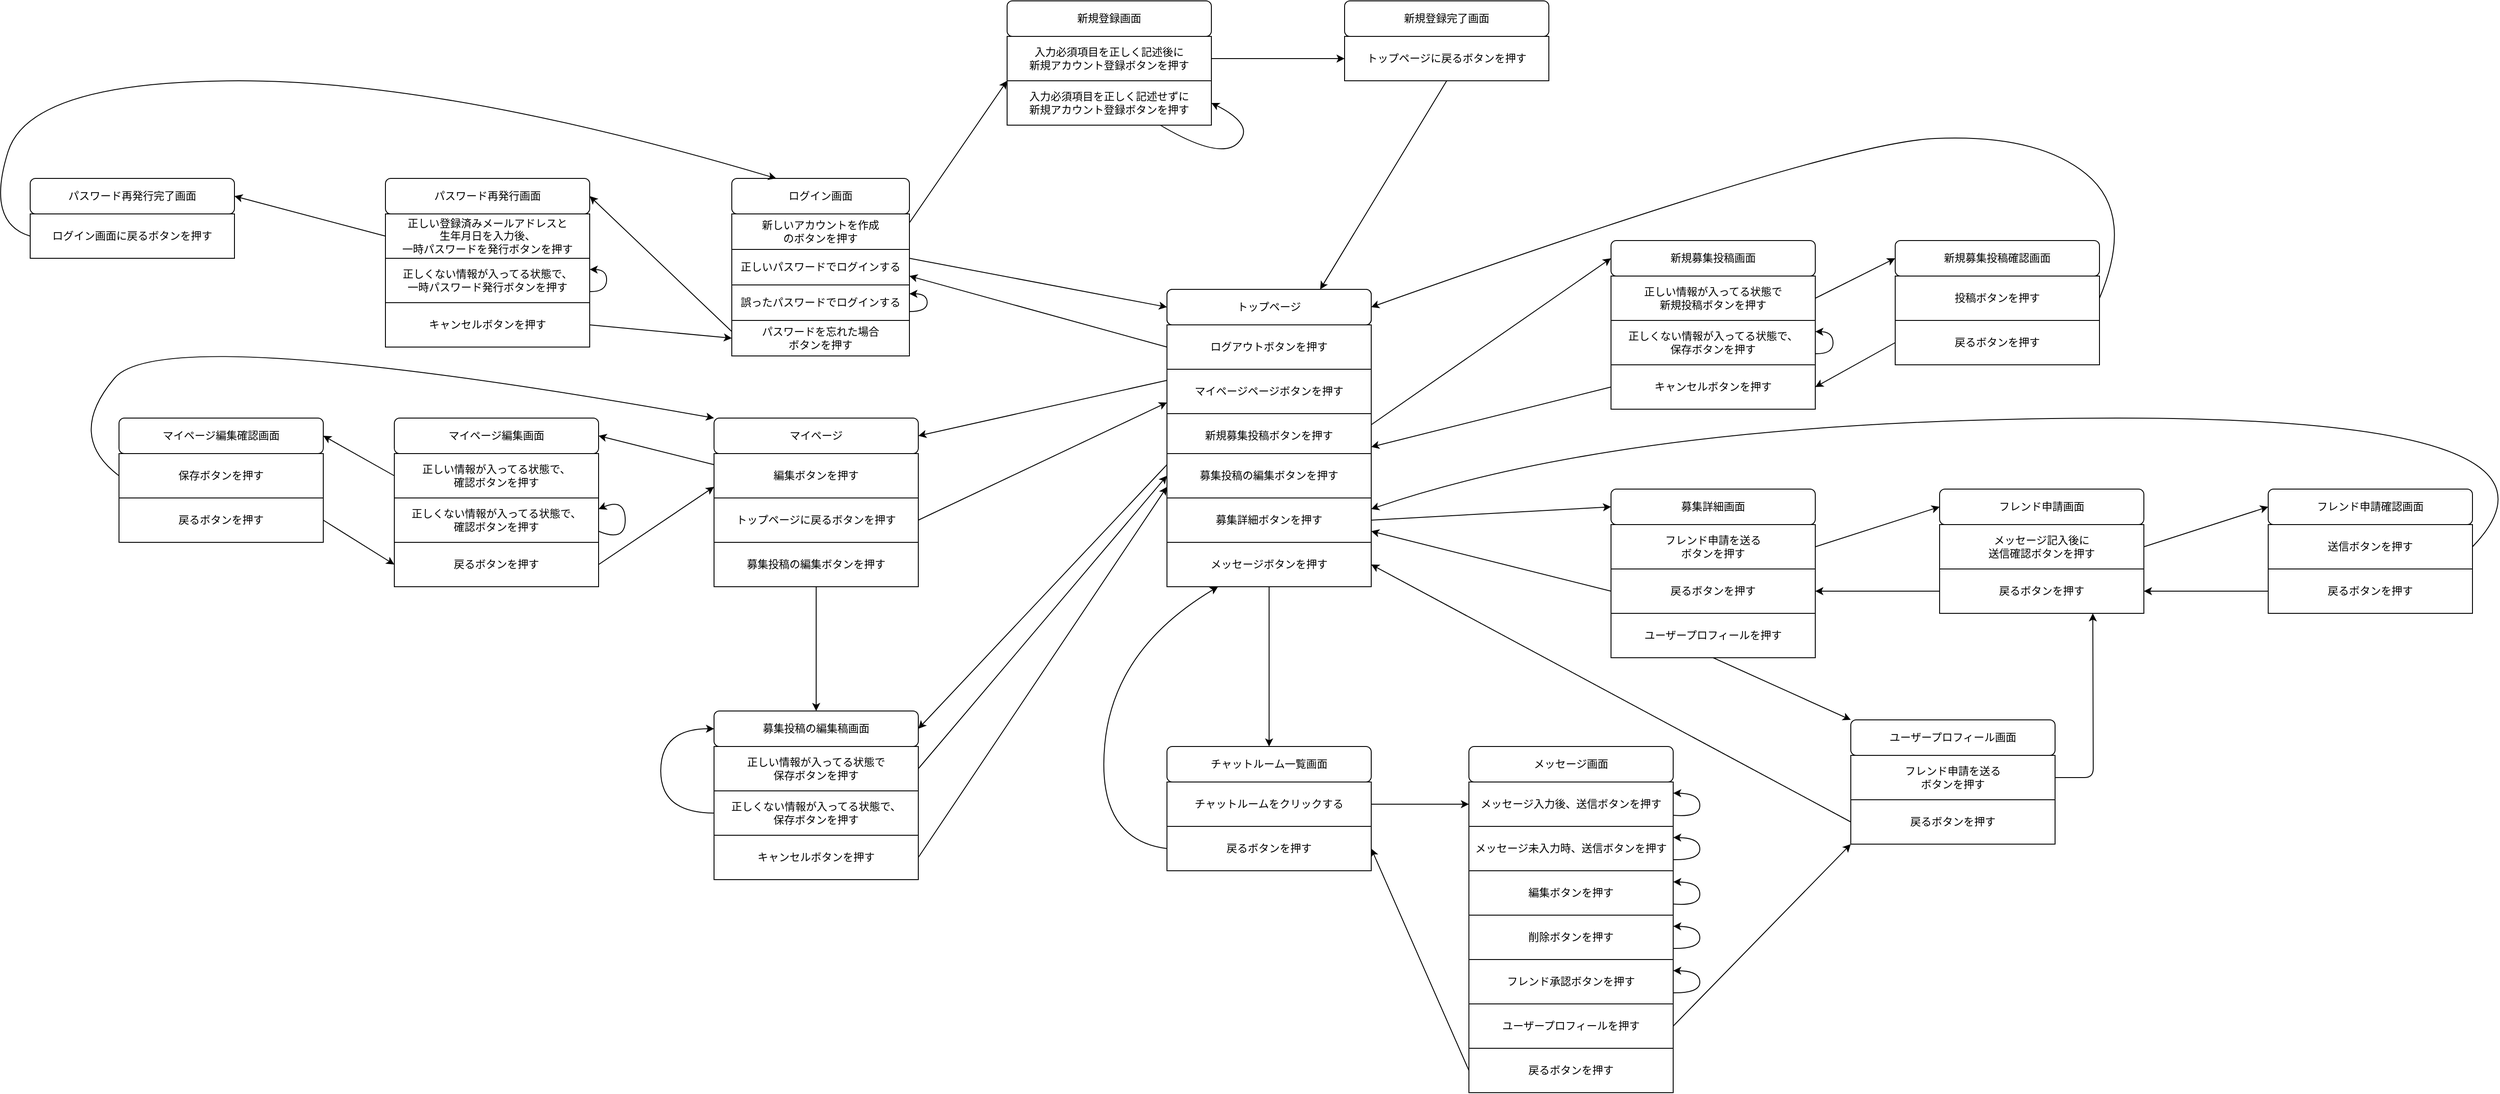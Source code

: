 <mxfile>
    <diagram id="ohe-i1M4ve1gTHTr1Yyn" name="ページ1">
        <mxGraphModel dx="2210" dy="1959" grid="1" gridSize="10" guides="1" tooltips="1" connect="1" arrows="1" fold="1" page="1" pageScale="1" pageWidth="827" pageHeight="1169" math="0" shadow="0">
            <root>
                <mxCell id="0"/>
                <mxCell id="1" parent="0"/>
                <mxCell id="9" value="" style="endArrow=classic;html=1;exitX=1;exitY=0.25;exitDx=0;exitDy=0;entryX=0;entryY=0;entryDx=0;entryDy=0;" parent="1" source="35" target="8" edge="1">
                    <mxGeometry width="50" height="50" relative="1" as="geometry">
                        <mxPoint x="620" y="70" as="sourcePoint"/>
                        <mxPoint x="670" y="20" as="targetPoint"/>
                    </mxGeometry>
                </mxCell>
                <mxCell id="11" value="" style="endArrow=classic;html=1;exitX=1;exitY=0.5;exitDx=0;exitDy=0;entryX=0;entryY=0.5;entryDx=0;entryDy=0;" parent="1" source="7" target="13" edge="1">
                    <mxGeometry width="50" height="50" relative="1" as="geometry">
                        <mxPoint x="660" y="-230" as="sourcePoint"/>
                        <mxPoint x="790" y="-220" as="targetPoint"/>
                    </mxGeometry>
                </mxCell>
                <mxCell id="14" value="" style="endArrow=classic;html=1;exitX=0.5;exitY=1;exitDx=0;exitDy=0;entryX=0.75;entryY=0;entryDx=0;entryDy=0;" parent="1" source="13" target="29" edge="1">
                    <mxGeometry width="50" height="50" relative="1" as="geometry">
                        <mxPoint x="640" y="-215" as="sourcePoint"/>
                        <mxPoint x="630" y="130" as="targetPoint"/>
                    </mxGeometry>
                </mxCell>
                <mxCell id="19" value="" style="group" parent="1" vertex="1" connectable="0">
                    <mxGeometry x="390" y="-190" width="280" height="180" as="geometry"/>
                </mxCell>
                <mxCell id="6" value="新規登録画面" style="rounded=1;whiteSpace=wrap;html=1;" parent="19" vertex="1">
                    <mxGeometry width="230" height="40" as="geometry"/>
                </mxCell>
                <mxCell id="7" value="入力必須項目を正しく記述後に&lt;br&gt;新規アカウント登録ボタンを押す" style="rounded=0;whiteSpace=wrap;html=1;" parent="19" vertex="1">
                    <mxGeometry y="40" width="230" height="50" as="geometry"/>
                </mxCell>
                <mxCell id="8" value="入力必須項目を正しく記述せずに&lt;br&gt;新規アカウント登録ボタンを押す" style="rounded=0;whiteSpace=wrap;html=1;" parent="19" vertex="1">
                    <mxGeometry y="90" width="230" height="50" as="geometry"/>
                </mxCell>
                <mxCell id="10" value="" style="curved=1;endArrow=classic;html=1;exitX=0.75;exitY=1;exitDx=0;exitDy=0;entryX=1;entryY=0.5;entryDx=0;entryDy=0;" parent="19" source="8" target="8" edge="1">
                    <mxGeometry width="50" height="50" relative="1" as="geometry">
                        <mxPoint x="220" y="360" as="sourcePoint"/>
                        <mxPoint x="310" y="140" as="targetPoint"/>
                        <Array as="points">
                            <mxPoint x="240" y="180"/>
                            <mxPoint x="280" y="140"/>
                        </Array>
                    </mxGeometry>
                </mxCell>
                <mxCell id="20" value="" style="group" parent="1" vertex="1" connectable="0">
                    <mxGeometry x="770" y="-190" width="230" height="90" as="geometry"/>
                </mxCell>
                <mxCell id="12" value="新規登録完了画面" style="rounded=1;whiteSpace=wrap;html=1;" parent="20" vertex="1">
                    <mxGeometry width="230" height="40" as="geometry"/>
                </mxCell>
                <mxCell id="13" value="トップページに戻るボタンを押す" style="rounded=0;whiteSpace=wrap;html=1;" parent="20" vertex="1">
                    <mxGeometry y="40" width="230" height="50" as="geometry"/>
                </mxCell>
                <mxCell id="37" value="" style="endArrow=classic;html=1;entryX=0;entryY=0.5;entryDx=0;entryDy=0;exitX=1;exitY=0.25;exitDx=0;exitDy=0;" parent="1" source="5" target="80" edge="1">
                    <mxGeometry width="50" height="50" relative="1" as="geometry">
                        <mxPoint x="310" y="200" as="sourcePoint"/>
                        <mxPoint x="460" y="200" as="targetPoint"/>
                    </mxGeometry>
                </mxCell>
                <mxCell id="38" value="" style="endArrow=classic;html=1;entryX=1;entryY=0.75;entryDx=0;entryDy=0;exitX=0;exitY=0.5;exitDx=0;exitDy=0;" parent="1" source="31" target="5" edge="1">
                    <mxGeometry width="50" height="50" relative="1" as="geometry">
                        <mxPoint x="440" y="280" as="sourcePoint"/>
                        <mxPoint x="580" y="210" as="targetPoint"/>
                    </mxGeometry>
                </mxCell>
                <mxCell id="43" value="" style="endArrow=classic;html=1;entryX=1;entryY=0.5;entryDx=0;entryDy=0;exitX=0;exitY=0.25;exitDx=0;exitDy=0;" parent="1" source="32" target="41" edge="1">
                    <mxGeometry width="50" height="50" relative="1" as="geometry">
                        <mxPoint x="830" y="220" as="sourcePoint"/>
                        <mxPoint x="1100" y="175" as="targetPoint"/>
                    </mxGeometry>
                </mxCell>
                <mxCell id="44" value="" style="endArrow=classic;html=1;exitX=1;exitY=0.5;exitDx=0;exitDy=0;entryX=0;entryY=0.75;entryDx=0;entryDy=0;" parent="1" source="42" target="32" edge="1">
                    <mxGeometry width="50" height="50" relative="1" as="geometry">
                        <mxPoint x="810" y="247.5" as="sourcePoint"/>
                        <mxPoint x="840" y="260" as="targetPoint"/>
                    </mxGeometry>
                </mxCell>
                <mxCell id="46" value="" style="group" parent="1" vertex="1" connectable="0">
                    <mxGeometry x="-300" y="280" width="230" height="140" as="geometry"/>
                </mxCell>
                <mxCell id="47" value="正しい情報が入ってる状態で、&lt;br&gt;確認ボタンを押す" style="rounded=0;whiteSpace=wrap;html=1;" parent="46" vertex="1">
                    <mxGeometry y="40" width="230" height="50" as="geometry"/>
                </mxCell>
                <mxCell id="48" value="マイページ編集画面" style="rounded=1;whiteSpace=wrap;html=1;" parent="46" vertex="1">
                    <mxGeometry width="230" height="40" as="geometry"/>
                </mxCell>
                <mxCell id="50" value="正しくない情報が入ってる状態で、&lt;br&gt;確認ボタンを押す" style="rounded=0;whiteSpace=wrap;html=1;" parent="46" vertex="1">
                    <mxGeometry y="90" width="230" height="50" as="geometry"/>
                </mxCell>
                <mxCell id="53" value="" style="curved=1;endArrow=classic;html=1;exitX=1;exitY=0.75;exitDx=0;exitDy=0;entryX=1;entryY=0.25;entryDx=0;entryDy=0;" parent="46" source="50" target="50" edge="1">
                    <mxGeometry width="50" height="50" relative="1" as="geometry">
                        <mxPoint x="180" y="145" as="sourcePoint"/>
                        <mxPoint x="237.5" y="120" as="targetPoint"/>
                        <Array as="points">
                            <mxPoint x="260" y="140"/>
                            <mxPoint x="260" y="90"/>
                        </Array>
                    </mxGeometry>
                </mxCell>
                <mxCell id="51" value="" style="endArrow=classic;html=1;exitX=0;exitY=0.25;exitDx=0;exitDy=0;entryX=1;entryY=0.5;entryDx=0;entryDy=0;" parent="1" source="40" target="48" edge="1">
                    <mxGeometry width="50" height="50" relative="1" as="geometry">
                        <mxPoint x="1170" y="337.5" as="sourcePoint"/>
                        <mxPoint x="20" y="430" as="targetPoint"/>
                    </mxGeometry>
                </mxCell>
                <mxCell id="52" value="" style="endArrow=classic;html=1;exitX=0;exitY=0.5;exitDx=0;exitDy=0;entryX=1;entryY=0.5;entryDx=0;entryDy=0;" parent="1" source="47" target="188" edge="1">
                    <mxGeometry width="50" height="50" relative="1" as="geometry">
                        <mxPoint x="1180" y="205" as="sourcePoint"/>
                        <mxPoint x="-370" y="345" as="targetPoint"/>
                    </mxGeometry>
                </mxCell>
                <mxCell id="58" value="新規募集投稿ボタンを押す" style="rounded=0;whiteSpace=wrap;html=1;" parent="1" vertex="1">
                    <mxGeometry x="570" y="275" width="230" height="50" as="geometry"/>
                </mxCell>
                <mxCell id="29" value="トップページ" style="rounded=1;whiteSpace=wrap;html=1;" parent="1" vertex="1">
                    <mxGeometry x="570" y="135" width="230" height="40" as="geometry"/>
                </mxCell>
                <mxCell id="31" value="ログアウトボタンを押す" style="rounded=0;whiteSpace=wrap;html=1;" parent="1" vertex="1">
                    <mxGeometry x="570" y="175" width="230" height="50" as="geometry"/>
                </mxCell>
                <mxCell id="32" value="マイページページボタンを押す" style="rounded=0;whiteSpace=wrap;html=1;" parent="1" vertex="1">
                    <mxGeometry x="570" y="225" width="230" height="50" as="geometry"/>
                </mxCell>
                <mxCell id="39" value="募集投稿の編集ボタンを押す" style="rounded=0;whiteSpace=wrap;html=1;" parent="1" vertex="1">
                    <mxGeometry x="570" y="320" width="230" height="50" as="geometry"/>
                </mxCell>
                <mxCell id="60" value="" style="group" parent="1" vertex="1" connectable="0">
                    <mxGeometry x="60" y="280" width="230" height="190" as="geometry"/>
                </mxCell>
                <mxCell id="59" value="募集投稿の編集ボタンを押す" style="rounded=0;whiteSpace=wrap;html=1;" parent="60" vertex="1">
                    <mxGeometry y="140" width="230" height="50" as="geometry"/>
                </mxCell>
                <mxCell id="40" value="編集ボタンを押す" style="rounded=0;whiteSpace=wrap;html=1;" parent="60" vertex="1">
                    <mxGeometry y="40" width="230" height="50" as="geometry"/>
                </mxCell>
                <mxCell id="41" value="マイページ" style="rounded=1;whiteSpace=wrap;html=1;" parent="60" vertex="1">
                    <mxGeometry width="230" height="40" as="geometry"/>
                </mxCell>
                <mxCell id="42" value="トップページに戻るボタンを押す" style="rounded=0;whiteSpace=wrap;html=1;" parent="60" vertex="1">
                    <mxGeometry y="90" width="230" height="50" as="geometry"/>
                </mxCell>
                <mxCell id="61" value="" style="endArrow=classic;html=1;entryX=0.5;entryY=0;entryDx=0;entryDy=0;exitX=0.5;exitY=1;exitDx=0;exitDy=0;" parent="1" source="59" target="56" edge="1">
                    <mxGeometry width="50" height="50" relative="1" as="geometry">
                        <mxPoint x="1060" y="145" as="sourcePoint"/>
                        <mxPoint x="810" y="260" as="targetPoint"/>
                    </mxGeometry>
                </mxCell>
                <mxCell id="63" value="" style="endArrow=classic;html=1;entryX=1;entryY=0.5;entryDx=0;entryDy=0;exitX=0;exitY=0.25;exitDx=0;exitDy=0;" parent="1" source="39" target="56" edge="1">
                    <mxGeometry width="50" height="50" relative="1" as="geometry">
                        <mxPoint x="850" y="270" as="sourcePoint"/>
                        <mxPoint x="1060" y="50" as="targetPoint"/>
                    </mxGeometry>
                </mxCell>
                <mxCell id="64" value="" style="endArrow=classic;html=1;entryX=0;entryY=0.5;entryDx=0;entryDy=0;exitX=1;exitY=0.5;exitDx=0;exitDy=0;" parent="1" source="55" target="39" edge="1">
                    <mxGeometry width="50" height="50" relative="1" as="geometry">
                        <mxPoint x="810" y="292.5" as="sourcePoint"/>
                        <mxPoint x="1060" y="390" as="targetPoint"/>
                    </mxGeometry>
                </mxCell>
                <mxCell id="68" value="" style="endArrow=classic;html=1;entryX=0;entryY=0.75;entryDx=0;entryDy=0;exitX=1;exitY=0.5;exitDx=0;exitDy=0;" parent="1" source="57" target="39" edge="1">
                    <mxGeometry width="50" height="50" relative="1" as="geometry">
                        <mxPoint x="1060" y="435" as="sourcePoint"/>
                        <mxPoint x="810" y="305" as="targetPoint"/>
                    </mxGeometry>
                </mxCell>
                <mxCell id="69" value="" style="group" parent="1" vertex="1" connectable="0">
                    <mxGeometry x="60" y="610" width="230" height="190" as="geometry"/>
                </mxCell>
                <mxCell id="55" value="正しい情報が入ってる状態で&lt;br&gt;保存ボタンを押す" style="rounded=0;whiteSpace=wrap;html=1;" parent="69" vertex="1">
                    <mxGeometry y="40" width="230" height="50" as="geometry"/>
                </mxCell>
                <mxCell id="56" value="募集投稿の編集稿画面" style="rounded=1;whiteSpace=wrap;html=1;" parent="69" vertex="1">
                    <mxGeometry width="230" height="40" as="geometry"/>
                </mxCell>
                <mxCell id="57" value="キャンセルボタンを押す" style="rounded=0;whiteSpace=wrap;html=1;" parent="69" vertex="1">
                    <mxGeometry y="140" width="230" height="50" as="geometry"/>
                </mxCell>
                <mxCell id="66" value="正しくない情報が入ってる状態で、&lt;br&gt;保存ボタンを押す" style="rounded=0;whiteSpace=wrap;html=1;" parent="69" vertex="1">
                    <mxGeometry y="90" width="230" height="50" as="geometry"/>
                </mxCell>
                <mxCell id="92" value="" style="curved=1;endArrow=classic;html=1;exitX=0;exitY=0.5;exitDx=0;exitDy=0;entryX=0;entryY=0.5;entryDx=0;entryDy=0;" parent="69" source="66" target="56" edge="1">
                    <mxGeometry width="50" height="50" relative="1" as="geometry">
                        <mxPoint x="-80" y="105" as="sourcePoint"/>
                        <mxPoint x="-80" y="10" as="targetPoint"/>
                        <Array as="points">
                            <mxPoint x="-60" y="115"/>
                            <mxPoint x="-60" y="20"/>
                        </Array>
                    </mxGeometry>
                </mxCell>
                <mxCell id="70" value="" style="group" parent="1" vertex="1" connectable="0">
                    <mxGeometry x="1070" y="80" width="230" height="190" as="geometry"/>
                </mxCell>
                <mxCell id="71" value="正しい情報が入ってる状態で&lt;br&gt;新規投稿ボタンを押す" style="rounded=0;whiteSpace=wrap;html=1;" parent="70" vertex="1">
                    <mxGeometry y="40" width="230" height="50" as="geometry"/>
                </mxCell>
                <mxCell id="72" value="新規募集投稿画面" style="rounded=1;whiteSpace=wrap;html=1;" parent="70" vertex="1">
                    <mxGeometry width="230" height="40" as="geometry"/>
                </mxCell>
                <mxCell id="73" value="キャンセルボタンを押す" style="rounded=0;whiteSpace=wrap;html=1;" parent="70" vertex="1">
                    <mxGeometry y="140" width="230" height="50" as="geometry"/>
                </mxCell>
                <mxCell id="74" value="正しくない情報が入ってる状態で、&lt;br&gt;保存ボタンを押す" style="rounded=0;whiteSpace=wrap;html=1;" parent="70" vertex="1">
                    <mxGeometry y="90" width="230" height="50" as="geometry"/>
                </mxCell>
                <mxCell id="75" value="" style="curved=1;endArrow=classic;html=1;exitX=1;exitY=0.75;exitDx=0;exitDy=0;entryX=1;entryY=0.25;entryDx=0;entryDy=0;" parent="70" source="74" target="74" edge="1">
                    <mxGeometry width="50" height="50" relative="1" as="geometry">
                        <mxPoint x="240" y="115" as="sourcePoint"/>
                        <mxPoint x="240" y="20" as="targetPoint"/>
                        <Array as="points">
                            <mxPoint x="250" y="128"/>
                            <mxPoint x="250" y="103"/>
                        </Array>
                    </mxGeometry>
                </mxCell>
                <mxCell id="77" value="" style="endArrow=classic;html=1;entryX=0;entryY=0.5;entryDx=0;entryDy=0;exitX=1;exitY=0.25;exitDx=0;exitDy=0;" parent="1" source="58" target="72" edge="1">
                    <mxGeometry width="50" height="50" relative="1" as="geometry">
                        <mxPoint x="810" y="290" as="sourcePoint"/>
                        <mxPoint x="1060" y="340" as="targetPoint"/>
                    </mxGeometry>
                </mxCell>
                <mxCell id="78" value="" style="endArrow=classic;html=1;exitX=1;exitY=0.5;exitDx=0;exitDy=0;entryX=0;entryY=0.5;entryDx=0;entryDy=0;" parent="1" source="71" target="175" edge="1">
                    <mxGeometry width="50" height="50" relative="1" as="geometry">
                        <mxPoint x="810" y="342.5" as="sourcePoint"/>
                        <mxPoint x="780" y="580" as="targetPoint"/>
                    </mxGeometry>
                </mxCell>
                <mxCell id="79" value="" style="endArrow=classic;html=1;exitX=0;exitY=0.5;exitDx=0;exitDy=0;entryX=1;entryY=0.75;entryDx=0;entryDy=0;" parent="1" source="73" target="58" edge="1">
                    <mxGeometry width="50" height="50" relative="1" as="geometry">
                        <mxPoint x="1060" y="645" as="sourcePoint"/>
                        <mxPoint x="770" y="420" as="targetPoint"/>
                    </mxGeometry>
                </mxCell>
                <mxCell id="80" value="トップページ" style="rounded=1;whiteSpace=wrap;html=1;" parent="1" vertex="1">
                    <mxGeometry x="570" y="135" width="230" height="40" as="geometry"/>
                </mxCell>
                <mxCell id="83" value="募集詳細ボタンを押す" style="rounded=0;whiteSpace=wrap;html=1;" parent="1" vertex="1">
                    <mxGeometry x="570" y="370" width="230" height="50" as="geometry"/>
                </mxCell>
                <mxCell id="95" value="" style="endArrow=classic;html=1;exitX=1;exitY=0.5;exitDx=0;exitDy=0;entryX=0;entryY=0.5;entryDx=0;entryDy=0;" parent="1" source="83" target="86" edge="1">
                    <mxGeometry width="50" height="50" relative="1" as="geometry">
                        <mxPoint x="1050" y="442.5" as="sourcePoint"/>
                        <mxPoint x="780" y="510" as="targetPoint"/>
                    </mxGeometry>
                </mxCell>
                <mxCell id="96" value="" style="endArrow=classic;html=1;exitX=0;exitY=0.5;exitDx=0;exitDy=0;entryX=1;entryY=0.75;entryDx=0;entryDy=0;" parent="1" source="88" target="83" edge="1">
                    <mxGeometry width="50" height="50" relative="1" as="geometry">
                        <mxPoint x="810" y="392.5" as="sourcePoint"/>
                        <mxPoint x="1080" y="400" as="targetPoint"/>
                    </mxGeometry>
                </mxCell>
                <mxCell id="98" value="" style="endArrow=classic;html=1;exitX=1;exitY=0.5;exitDx=0;exitDy=0;entryX=0;entryY=0.5;entryDx=0;entryDy=0;" parent="1" source="85" target="101" edge="1">
                    <mxGeometry width="50" height="50" relative="1" as="geometry">
                        <mxPoint x="1310" y="422.5" as="sourcePoint"/>
                        <mxPoint x="1580" y="420" as="targetPoint"/>
                    </mxGeometry>
                </mxCell>
                <mxCell id="99" value="" style="group" parent="1" vertex="1" connectable="0">
                    <mxGeometry x="1440" y="360" width="230" height="140" as="geometry"/>
                </mxCell>
                <mxCell id="100" value="メッセージ記入後に&lt;br&gt;送信確認ボタンを押す" style="rounded=0;whiteSpace=wrap;html=1;" parent="99" vertex="1">
                    <mxGeometry y="40" width="230" height="50" as="geometry"/>
                </mxCell>
                <mxCell id="101" value="フレンド申請画面" style="rounded=1;whiteSpace=wrap;html=1;" parent="99" vertex="1">
                    <mxGeometry width="230" height="40" as="geometry"/>
                </mxCell>
                <mxCell id="102" value="戻るボタンを押す" style="rounded=0;whiteSpace=wrap;html=1;" parent="99" vertex="1">
                    <mxGeometry y="90" width="230" height="50" as="geometry"/>
                </mxCell>
                <mxCell id="103" value="" style="endArrow=classic;html=1;exitX=0;exitY=0.5;exitDx=0;exitDy=0;entryX=1;entryY=0.5;entryDx=0;entryDy=0;" parent="1" source="102" target="88" edge="1">
                    <mxGeometry width="50" height="50" relative="1" as="geometry">
                        <mxPoint x="1310" y="435" as="sourcePoint"/>
                        <mxPoint x="1490" y="390" as="targetPoint"/>
                    </mxGeometry>
                </mxCell>
                <mxCell id="104" value="" style="group" parent="1" vertex="1" connectable="0">
                    <mxGeometry x="1810" y="360" width="230" height="140" as="geometry"/>
                </mxCell>
                <mxCell id="105" value="送信ボタンを押す" style="rounded=0;whiteSpace=wrap;html=1;" parent="104" vertex="1">
                    <mxGeometry y="40" width="230" height="50" as="geometry"/>
                </mxCell>
                <mxCell id="106" value="フレンド申請確認画面" style="rounded=1;whiteSpace=wrap;html=1;" parent="104" vertex="1">
                    <mxGeometry width="230" height="40" as="geometry"/>
                </mxCell>
                <mxCell id="107" value="戻るボタンを押す" style="rounded=0;whiteSpace=wrap;html=1;" parent="104" vertex="1">
                    <mxGeometry y="90" width="230" height="50" as="geometry"/>
                </mxCell>
                <mxCell id="108" value="" style="endArrow=classic;html=1;exitX=1;exitY=0.5;exitDx=0;exitDy=0;entryX=0;entryY=0.5;entryDx=0;entryDy=0;" parent="1" source="100" target="106" edge="1">
                    <mxGeometry width="50" height="50" relative="1" as="geometry">
                        <mxPoint x="1310" y="435" as="sourcePoint"/>
                        <mxPoint x="1450" y="390" as="targetPoint"/>
                    </mxGeometry>
                </mxCell>
                <mxCell id="109" value="" style="endArrow=classic;html=1;exitX=0;exitY=0.5;exitDx=0;exitDy=0;entryX=1;entryY=0.5;entryDx=0;entryDy=0;" parent="1" source="107" target="102" edge="1">
                    <mxGeometry width="50" height="50" relative="1" as="geometry">
                        <mxPoint x="1450" y="485" as="sourcePoint"/>
                        <mxPoint x="1730" y="520" as="targetPoint"/>
                    </mxGeometry>
                </mxCell>
                <mxCell id="110" value="" style="curved=1;endArrow=classic;html=1;exitX=1;exitY=0.5;exitDx=0;exitDy=0;entryX=1;entryY=0.25;entryDx=0;entryDy=0;" parent="1" source="105" target="83" edge="1">
                    <mxGeometry width="50" height="50" relative="1" as="geometry">
                        <mxPoint x="2068" y="435" as="sourcePoint"/>
                        <mxPoint x="900" y="350" as="targetPoint"/>
                        <Array as="points">
                            <mxPoint x="2180" y="280"/>
                            <mxPoint x="1100" y="280"/>
                        </Array>
                    </mxGeometry>
                </mxCell>
                <mxCell id="111" value="メッセージボタンを押す" style="rounded=0;whiteSpace=wrap;html=1;" parent="1" vertex="1">
                    <mxGeometry x="570" y="420" width="230" height="50" as="geometry"/>
                </mxCell>
                <mxCell id="112" value="" style="group" parent="1" vertex="1" connectable="0">
                    <mxGeometry x="570" y="650" width="230" height="140" as="geometry"/>
                </mxCell>
                <mxCell id="113" value="チャットルームをクリックする" style="rounded=0;whiteSpace=wrap;html=1;" parent="112" vertex="1">
                    <mxGeometry y="40" width="230" height="50" as="geometry"/>
                </mxCell>
                <mxCell id="114" value="チャットルーム一覧画面" style="rounded=1;whiteSpace=wrap;html=1;" parent="112" vertex="1">
                    <mxGeometry width="230" height="40" as="geometry"/>
                </mxCell>
                <mxCell id="115" value="戻るボタンを押す" style="rounded=0;whiteSpace=wrap;html=1;" parent="112" vertex="1">
                    <mxGeometry y="90" width="230" height="50" as="geometry"/>
                </mxCell>
                <mxCell id="116" value="" style="endArrow=classic;html=1;exitX=0.5;exitY=1;exitDx=0;exitDy=0;entryX=0.5;entryY=0;entryDx=0;entryDy=0;" parent="1" source="111" target="114" edge="1">
                    <mxGeometry width="50" height="50" relative="1" as="geometry">
                        <mxPoint x="810" y="392.5" as="sourcePoint"/>
                        <mxPoint x="1080" y="390" as="targetPoint"/>
                    </mxGeometry>
                </mxCell>
                <mxCell id="117" value="" style="curved=1;endArrow=classic;html=1;exitX=0;exitY=0.5;exitDx=0;exitDy=0;entryX=0.25;entryY=1;entryDx=0;entryDy=0;" parent="1" source="115" target="111" edge="1">
                    <mxGeometry width="50" height="50" relative="1" as="geometry">
                        <mxPoint x="490" y="755" as="sourcePoint"/>
                        <mxPoint x="570" y="500" as="targetPoint"/>
                        <Array as="points">
                            <mxPoint x="490" y="755"/>
                            <mxPoint x="510" y="540"/>
                        </Array>
                    </mxGeometry>
                </mxCell>
                <mxCell id="118" value="" style="endArrow=classic;html=1;exitX=1;exitY=0.5;exitDx=0;exitDy=0;entryX=0;entryY=0.5;entryDx=0;entryDy=0;" parent="1" source="113" target="120" edge="1">
                    <mxGeometry width="50" height="50" relative="1" as="geometry">
                        <mxPoint x="695" y="480" as="sourcePoint"/>
                        <mxPoint x="910" y="715" as="targetPoint"/>
                    </mxGeometry>
                </mxCell>
                <mxCell id="120" value="メッセージ入力後、送信ボタンを押す" style="rounded=0;whiteSpace=wrap;html=1;" parent="1" vertex="1">
                    <mxGeometry x="910" y="690" width="230" height="50" as="geometry"/>
                </mxCell>
                <mxCell id="121" value="メッセージ画面" style="rounded=1;whiteSpace=wrap;html=1;" parent="1" vertex="1">
                    <mxGeometry x="910" y="650" width="230" height="40" as="geometry"/>
                </mxCell>
                <mxCell id="122" value="メッセージ未入力時、送信ボタンを押す" style="rounded=0;whiteSpace=wrap;html=1;" parent="1" vertex="1">
                    <mxGeometry x="910" y="740" width="230" height="50" as="geometry"/>
                </mxCell>
                <mxCell id="123" value="" style="curved=1;endArrow=classic;html=1;exitX=1;exitY=0.75;exitDx=0;exitDy=0;entryX=1;entryY=0.25;entryDx=0;entryDy=0;" parent="1" source="120" target="120" edge="1">
                    <mxGeometry width="50" height="50" relative="1" as="geometry">
                        <mxPoint x="580" y="775" as="sourcePoint"/>
                        <mxPoint x="637.5" y="480" as="targetPoint"/>
                        <Array as="points">
                            <mxPoint x="1170" y="730"/>
                            <mxPoint x="1170" y="703"/>
                        </Array>
                    </mxGeometry>
                </mxCell>
                <mxCell id="124" value="" style="curved=1;endArrow=classic;html=1;exitX=1;exitY=0.75;exitDx=0;exitDy=0;entryX=1;entryY=0.25;entryDx=0;entryDy=0;" parent="1" source="122" target="122" edge="1">
                    <mxGeometry width="50" height="50" relative="1" as="geometry">
                        <mxPoint x="1150" y="737.5" as="sourcePoint"/>
                        <mxPoint x="1150" y="712.5" as="targetPoint"/>
                        <Array as="points">
                            <mxPoint x="1170" y="778"/>
                            <mxPoint x="1170" y="753"/>
                        </Array>
                    </mxGeometry>
                </mxCell>
                <mxCell id="129" value="編集ボタンを押す" style="rounded=0;whiteSpace=wrap;html=1;" parent="1" vertex="1">
                    <mxGeometry x="910" y="790" width="230" height="50" as="geometry"/>
                </mxCell>
                <mxCell id="130" value="削除ボタンを押す" style="rounded=0;whiteSpace=wrap;html=1;" parent="1" vertex="1">
                    <mxGeometry x="910" y="840" width="230" height="50" as="geometry"/>
                </mxCell>
                <mxCell id="131" value="" style="curved=1;endArrow=classic;html=1;exitX=1;exitY=0.75;exitDx=0;exitDy=0;entryX=1;entryY=0.25;entryDx=0;entryDy=0;" parent="1" source="129" target="129" edge="1">
                    <mxGeometry width="50" height="50" relative="1" as="geometry">
                        <mxPoint x="580" y="875" as="sourcePoint"/>
                        <mxPoint x="637.5" y="580" as="targetPoint"/>
                        <Array as="points">
                            <mxPoint x="1170" y="830"/>
                            <mxPoint x="1170" y="803"/>
                        </Array>
                    </mxGeometry>
                </mxCell>
                <mxCell id="132" value="" style="curved=1;endArrow=classic;html=1;exitX=1;exitY=0.75;exitDx=0;exitDy=0;entryX=1;entryY=0.25;entryDx=0;entryDy=0;" parent="1" source="130" target="130" edge="1">
                    <mxGeometry width="50" height="50" relative="1" as="geometry">
                        <mxPoint x="1150" y="837.5" as="sourcePoint"/>
                        <mxPoint x="1150" y="812.5" as="targetPoint"/>
                        <Array as="points">
                            <mxPoint x="1170" y="878"/>
                            <mxPoint x="1170" y="853"/>
                        </Array>
                    </mxGeometry>
                </mxCell>
                <mxCell id="134" value="フレンド承認ボタンを押す" style="rounded=0;whiteSpace=wrap;html=1;" parent="1" vertex="1">
                    <mxGeometry x="910" y="890" width="230" height="50" as="geometry"/>
                </mxCell>
                <mxCell id="135" value="" style="curved=1;endArrow=classic;html=1;exitX=1;exitY=0.75;exitDx=0;exitDy=0;entryX=1;entryY=0.25;entryDx=0;entryDy=0;" parent="1" source="134" target="134" edge="1">
                    <mxGeometry width="50" height="50" relative="1" as="geometry">
                        <mxPoint x="1150" y="887.5" as="sourcePoint"/>
                        <mxPoint x="1150" y="862.5" as="targetPoint"/>
                        <Array as="points">
                            <mxPoint x="1170" y="928"/>
                            <mxPoint x="1170" y="903"/>
                        </Array>
                    </mxGeometry>
                </mxCell>
                <mxCell id="136" value="戻るボタンを押す" style="rounded=0;whiteSpace=wrap;html=1;" parent="1" vertex="1">
                    <mxGeometry x="910" y="990" width="230" height="50" as="geometry"/>
                </mxCell>
                <mxCell id="137" value="" style="endArrow=classic;html=1;exitX=0;exitY=0.5;exitDx=0;exitDy=0;entryX=1;entryY=0.5;entryDx=0;entryDy=0;" parent="1" source="136" target="115" edge="1">
                    <mxGeometry width="50" height="50" relative="1" as="geometry">
                        <mxPoint x="810" y="725" as="sourcePoint"/>
                        <mxPoint x="920" y="725" as="targetPoint"/>
                    </mxGeometry>
                </mxCell>
                <mxCell id="140" value="ユーザープロフィールを押す" style="rounded=0;whiteSpace=wrap;html=1;" parent="1" vertex="1">
                    <mxGeometry x="910" y="940" width="230" height="50" as="geometry"/>
                </mxCell>
                <mxCell id="142" value="" style="group" parent="1" vertex="1" connectable="0">
                    <mxGeometry x="1070" y="360" width="230" height="190" as="geometry"/>
                </mxCell>
                <mxCell id="139" value="ユーザープロフィールを押す" style="rounded=0;whiteSpace=wrap;html=1;" parent="142" vertex="1">
                    <mxGeometry y="140" width="230" height="50" as="geometry"/>
                </mxCell>
                <mxCell id="85" value="フレンド申請を送る&lt;br&gt;ボタンを押す" style="rounded=0;whiteSpace=wrap;html=1;" parent="142" vertex="1">
                    <mxGeometry y="40" width="230" height="50" as="geometry"/>
                </mxCell>
                <mxCell id="86" value="募集詳細画面" style="rounded=1;whiteSpace=wrap;html=1;" parent="142" vertex="1">
                    <mxGeometry width="230" height="40" as="geometry"/>
                </mxCell>
                <mxCell id="88" value="戻るボタンを押す" style="rounded=0;whiteSpace=wrap;html=1;" parent="142" vertex="1">
                    <mxGeometry y="90" width="230" height="50" as="geometry"/>
                </mxCell>
                <mxCell id="143" value="" style="group" parent="1" vertex="1" connectable="0">
                    <mxGeometry x="1340" y="620" width="230" height="140" as="geometry"/>
                </mxCell>
                <mxCell id="144" value="フレンド申請を送る&lt;br&gt;ボタンを押す" style="rounded=0;whiteSpace=wrap;html=1;" parent="143" vertex="1">
                    <mxGeometry y="40" width="230" height="50" as="geometry"/>
                </mxCell>
                <mxCell id="145" value="ユーザープロフィール画面" style="rounded=1;whiteSpace=wrap;html=1;" parent="143" vertex="1">
                    <mxGeometry width="230" height="40" as="geometry"/>
                </mxCell>
                <mxCell id="146" value="戻るボタンを押す" style="rounded=0;whiteSpace=wrap;html=1;" parent="143" vertex="1">
                    <mxGeometry y="90" width="230" height="50" as="geometry"/>
                </mxCell>
                <mxCell id="147" value="" style="endArrow=classic;html=1;exitX=1;exitY=0.5;exitDx=0;exitDy=0;entryX=0;entryY=1;entryDx=0;entryDy=0;" parent="1" source="140" target="146" edge="1">
                    <mxGeometry width="50" height="50" relative="1" as="geometry">
                        <mxPoint x="1250" y="930" as="sourcePoint"/>
                        <mxPoint x="1360" y="930" as="targetPoint"/>
                    </mxGeometry>
                </mxCell>
                <mxCell id="148" value="" style="endArrow=classic;html=1;exitX=0.5;exitY=1;exitDx=0;exitDy=0;entryX=0;entryY=0;entryDx=0;entryDy=0;" parent="1" source="139" target="145" edge="1">
                    <mxGeometry width="50" height="50" relative="1" as="geometry">
                        <mxPoint x="1150" y="975" as="sourcePoint"/>
                        <mxPoint x="1370" y="680" as="targetPoint"/>
                    </mxGeometry>
                </mxCell>
                <mxCell id="149" value="" style="endArrow=classic;html=1;exitX=0;exitY=0.5;exitDx=0;exitDy=0;entryX=1;entryY=0.5;entryDx=0;entryDy=0;" parent="1" source="146" target="111" edge="1">
                    <mxGeometry width="50" height="50" relative="1" as="geometry">
                        <mxPoint x="1195" y="560" as="sourcePoint"/>
                        <mxPoint x="1370" y="660" as="targetPoint"/>
                    </mxGeometry>
                </mxCell>
                <mxCell id="150" value="" style="endArrow=classic;html=1;exitX=1;exitY=0.5;exitDx=0;exitDy=0;entryX=0.75;entryY=1;entryDx=0;entryDy=0;" parent="1" source="144" target="102" edge="1">
                    <mxGeometry width="50" height="50" relative="1" as="geometry">
                        <mxPoint x="1195" y="560" as="sourcePoint"/>
                        <mxPoint x="1350" y="630" as="targetPoint"/>
                        <Array as="points">
                            <mxPoint x="1613" y="685"/>
                        </Array>
                    </mxGeometry>
                </mxCell>
                <mxCell id="33" value="" style="curved=1;endArrow=classic;html=1;entryX=1;entryY=0.25;entryDx=0;entryDy=0;" parent="1" target="3" edge="1">
                    <mxGeometry width="50" height="50" relative="1" as="geometry">
                        <mxPoint x="280" y="160" as="sourcePoint"/>
                        <mxPoint x="430" y="360" as="targetPoint"/>
                        <Array as="points">
                            <mxPoint x="300" y="160"/>
                            <mxPoint x="300" y="140"/>
                        </Array>
                    </mxGeometry>
                </mxCell>
                <mxCell id="152" value="" style="group" parent="1" vertex="1" connectable="0">
                    <mxGeometry x="80" y="10" width="200" height="200" as="geometry"/>
                </mxCell>
                <mxCell id="2" value="ログイン画面" style="rounded=1;whiteSpace=wrap;html=1;" parent="152" vertex="1">
                    <mxGeometry width="200" height="40" as="geometry"/>
                </mxCell>
                <mxCell id="3" value="誤ったパスワードでログインする" style="rounded=0;whiteSpace=wrap;html=1;" parent="152" vertex="1">
                    <mxGeometry y="120" width="200" height="40" as="geometry"/>
                </mxCell>
                <mxCell id="5" value="正しいパスワードでログインする" style="rounded=0;whiteSpace=wrap;html=1;" parent="152" vertex="1">
                    <mxGeometry y="80" width="200" height="40" as="geometry"/>
                </mxCell>
                <mxCell id="35" value="新しいアカウントを作成&lt;br&gt;のボタンを押す" style="rounded=0;whiteSpace=wrap;html=1;" parent="152" vertex="1">
                    <mxGeometry y="40" width="200" height="40" as="geometry"/>
                </mxCell>
                <mxCell id="151" value="パスワードを忘れた場合&lt;br&gt;ボタンを押す" style="rounded=0;whiteSpace=wrap;html=1;" parent="152" vertex="1">
                    <mxGeometry y="160" width="200" height="40" as="geometry"/>
                </mxCell>
                <mxCell id="165" value="" style="endArrow=classic;html=1;exitX=0;exitY=0.25;exitDx=0;exitDy=0;entryX=1;entryY=0.5;entryDx=0;entryDy=0;" parent="1" target="161" edge="1">
                    <mxGeometry width="50" height="50" relative="1" as="geometry">
                        <mxPoint x="80" y="182.5" as="sourcePoint"/>
                        <mxPoint x="-50" y="150" as="targetPoint"/>
                    </mxGeometry>
                </mxCell>
                <mxCell id="160" value="正しい登録済みメールアドレスと&lt;br&gt;生年月日を入力後、&lt;br&gt;一時パスワードを発行ボタンを押す" style="rounded=0;whiteSpace=wrap;html=1;" parent="1" vertex="1">
                    <mxGeometry x="-310" y="50" width="230" height="50" as="geometry"/>
                </mxCell>
                <mxCell id="161" value="パスワード再発行画面" style="rounded=1;whiteSpace=wrap;html=1;" parent="1" vertex="1">
                    <mxGeometry x="-310" y="10" width="230" height="40" as="geometry"/>
                </mxCell>
                <mxCell id="162" value="正しくない情報が入ってる状態で、&lt;br&gt;一時パスワード発行ボタンを押す" style="rounded=0;whiteSpace=wrap;html=1;" parent="1" vertex="1">
                    <mxGeometry x="-310" y="100" width="230" height="50" as="geometry"/>
                </mxCell>
                <mxCell id="163" value="" style="curved=1;endArrow=classic;html=1;exitX=1;exitY=0.75;exitDx=0;exitDy=0;entryX=1;entryY=0.25;entryDx=0;entryDy=0;" parent="1" source="162" target="162" edge="1">
                    <mxGeometry width="50" height="50" relative="1" as="geometry">
                        <mxPoint x="-130" y="155" as="sourcePoint"/>
                        <mxPoint x="-72.5" y="130" as="targetPoint"/>
                        <Array as="points">
                            <mxPoint x="-62" y="138"/>
                            <mxPoint x="-60" y="113"/>
                        </Array>
                    </mxGeometry>
                </mxCell>
                <mxCell id="166" value="キャンセルボタンを押す" style="rounded=0;whiteSpace=wrap;html=1;" parent="1" vertex="1">
                    <mxGeometry x="-310" y="150" width="230" height="50" as="geometry"/>
                </mxCell>
                <mxCell id="167" value="" style="endArrow=classic;html=1;entryX=0;entryY=0.5;entryDx=0;entryDy=0;" parent="1" target="151" edge="1">
                    <mxGeometry width="50" height="50" relative="1" as="geometry">
                        <mxPoint x="-80" y="175" as="sourcePoint"/>
                        <mxPoint x="50" y="187.5" as="targetPoint"/>
                    </mxGeometry>
                </mxCell>
                <mxCell id="168" value="" style="endArrow=classic;html=1;exitX=0;exitY=0.5;exitDx=0;exitDy=0;entryX=1;entryY=0.5;entryDx=0;entryDy=0;" parent="1" source="160" target="169" edge="1">
                    <mxGeometry width="50" height="50" relative="1" as="geometry">
                        <mxPoint x="-410" y="162.5" as="sourcePoint"/>
                        <mxPoint x="-570" y="10.0" as="targetPoint"/>
                    </mxGeometry>
                </mxCell>
                <mxCell id="169" value="パスワード再発行完了画面" style="rounded=1;whiteSpace=wrap;html=1;" parent="1" vertex="1">
                    <mxGeometry x="-710" y="10" width="230" height="40" as="geometry"/>
                </mxCell>
                <mxCell id="170" value="ログイン画面に戻るボタンを押す" style="rounded=0;whiteSpace=wrap;html=1;" parent="1" vertex="1">
                    <mxGeometry x="-710" y="50" width="230" height="50" as="geometry"/>
                </mxCell>
                <mxCell id="171" value="" style="curved=1;endArrow=classic;html=1;entryX=0.25;entryY=0;entryDx=0;entryDy=0;exitX=0;exitY=0.5;exitDx=0;exitDy=0;" parent="1" source="170" target="2" edge="1">
                    <mxGeometry width="50" height="50" relative="1" as="geometry">
                        <mxPoint x="-470" y="120" as="sourcePoint"/>
                        <mxPoint x="-70" y="122.5" as="targetPoint"/>
                        <Array as="points">
                            <mxPoint x="-760" y="60"/>
                            <mxPoint x="-710" y="-100"/>
                            <mxPoint x="-240" y="-100"/>
                        </Array>
                    </mxGeometry>
                </mxCell>
                <mxCell id="181" value="" style="group" vertex="1" connectable="0" parent="1">
                    <mxGeometry x="1390" y="80" width="230" height="140" as="geometry"/>
                </mxCell>
                <mxCell id="174" value="投稿ボタンを押す" style="rounded=0;whiteSpace=wrap;html=1;" vertex="1" parent="181">
                    <mxGeometry y="40" width="230" height="50" as="geometry"/>
                </mxCell>
                <mxCell id="175" value="新規募集投稿確認画面" style="rounded=1;whiteSpace=wrap;html=1;" vertex="1" parent="181">
                    <mxGeometry width="230" height="40" as="geometry"/>
                </mxCell>
                <mxCell id="176" value="戻るボタンを押す" style="rounded=0;whiteSpace=wrap;html=1;" vertex="1" parent="181">
                    <mxGeometry y="90" width="230" height="50" as="geometry"/>
                </mxCell>
                <mxCell id="182" value="" style="endArrow=classic;html=1;exitX=0;exitY=0.5;exitDx=0;exitDy=0;entryX=1;entryY=0.5;entryDx=0;entryDy=0;" edge="1" parent="1" source="176" target="73">
                    <mxGeometry width="50" height="50" relative="1" as="geometry">
                        <mxPoint x="1310" y="155" as="sourcePoint"/>
                        <mxPoint x="1400" y="110" as="targetPoint"/>
                    </mxGeometry>
                </mxCell>
                <mxCell id="183" value="" style="curved=1;endArrow=classic;html=1;exitX=1;exitY=0.5;exitDx=0;exitDy=0;entryX=1;entryY=0.5;entryDx=0;entryDy=0;" edge="1" parent="1" source="174" target="80">
                    <mxGeometry width="50" height="50" relative="1" as="geometry">
                        <mxPoint x="1310" y="217.5" as="sourcePoint"/>
                        <mxPoint x="1310" y="192.5" as="targetPoint"/>
                        <Array as="points">
                            <mxPoint x="1660" y="50"/>
                            <mxPoint x="1550" y="-40"/>
                            <mxPoint x="1320" y="-30"/>
                        </Array>
                    </mxGeometry>
                </mxCell>
                <mxCell id="184" value="戻るボタンを押す" style="rounded=0;whiteSpace=wrap;html=1;" vertex="1" parent="1">
                    <mxGeometry x="-300" y="420" width="230" height="50" as="geometry"/>
                </mxCell>
                <mxCell id="185" value="" style="endArrow=classic;html=1;exitX=1;exitY=0.5;exitDx=0;exitDy=0;entryX=0;entryY=0.75;entryDx=0;entryDy=0;" edge="1" parent="1" source="184" target="40">
                    <mxGeometry width="50" height="50" relative="1" as="geometry">
                        <mxPoint x="-60" y="355" as="sourcePoint"/>
                        <mxPoint x="40" y="445" as="targetPoint"/>
                    </mxGeometry>
                </mxCell>
                <mxCell id="186" value="" style="group" vertex="1" connectable="0" parent="1">
                    <mxGeometry x="-610" y="280" width="230" height="140" as="geometry"/>
                </mxCell>
                <mxCell id="187" value="保存ボタンを押す" style="rounded=0;whiteSpace=wrap;html=1;" vertex="1" parent="186">
                    <mxGeometry y="40" width="230" height="50" as="geometry"/>
                </mxCell>
                <mxCell id="188" value="マイページ編集確認画面" style="rounded=1;whiteSpace=wrap;html=1;" vertex="1" parent="186">
                    <mxGeometry width="230" height="40" as="geometry"/>
                </mxCell>
                <mxCell id="189" value="戻るボタンを押す" style="rounded=0;whiteSpace=wrap;html=1;" vertex="1" parent="186">
                    <mxGeometry y="90" width="230" height="50" as="geometry"/>
                </mxCell>
                <mxCell id="191" value="" style="endArrow=classic;html=1;exitX=1;exitY=0.5;exitDx=0;exitDy=0;entryX=0;entryY=0.5;entryDx=0;entryDy=0;" edge="1" parent="1" source="189" target="184">
                    <mxGeometry width="50" height="50" relative="1" as="geometry">
                        <mxPoint x="-60" y="455" as="sourcePoint"/>
                        <mxPoint x="70" y="367.5" as="targetPoint"/>
                    </mxGeometry>
                </mxCell>
                <mxCell id="192" value="" style="curved=1;endArrow=classic;html=1;entryX=0;entryY=0;entryDx=0;entryDy=0;exitX=0;exitY=0.5;exitDx=0;exitDy=0;" edge="1" parent="1" target="41">
                    <mxGeometry width="50" height="50" relative="1" as="geometry">
                        <mxPoint x="-610" y="345" as="sourcePoint"/>
                        <mxPoint x="230" y="280" as="targetPoint"/>
                        <Array as="points">
                            <mxPoint x="-670" y="300"/>
                            <mxPoint x="-560" y="170"/>
                        </Array>
                    </mxGeometry>
                </mxCell>
            </root>
        </mxGraphModel>
    </diagram>
</mxfile>

